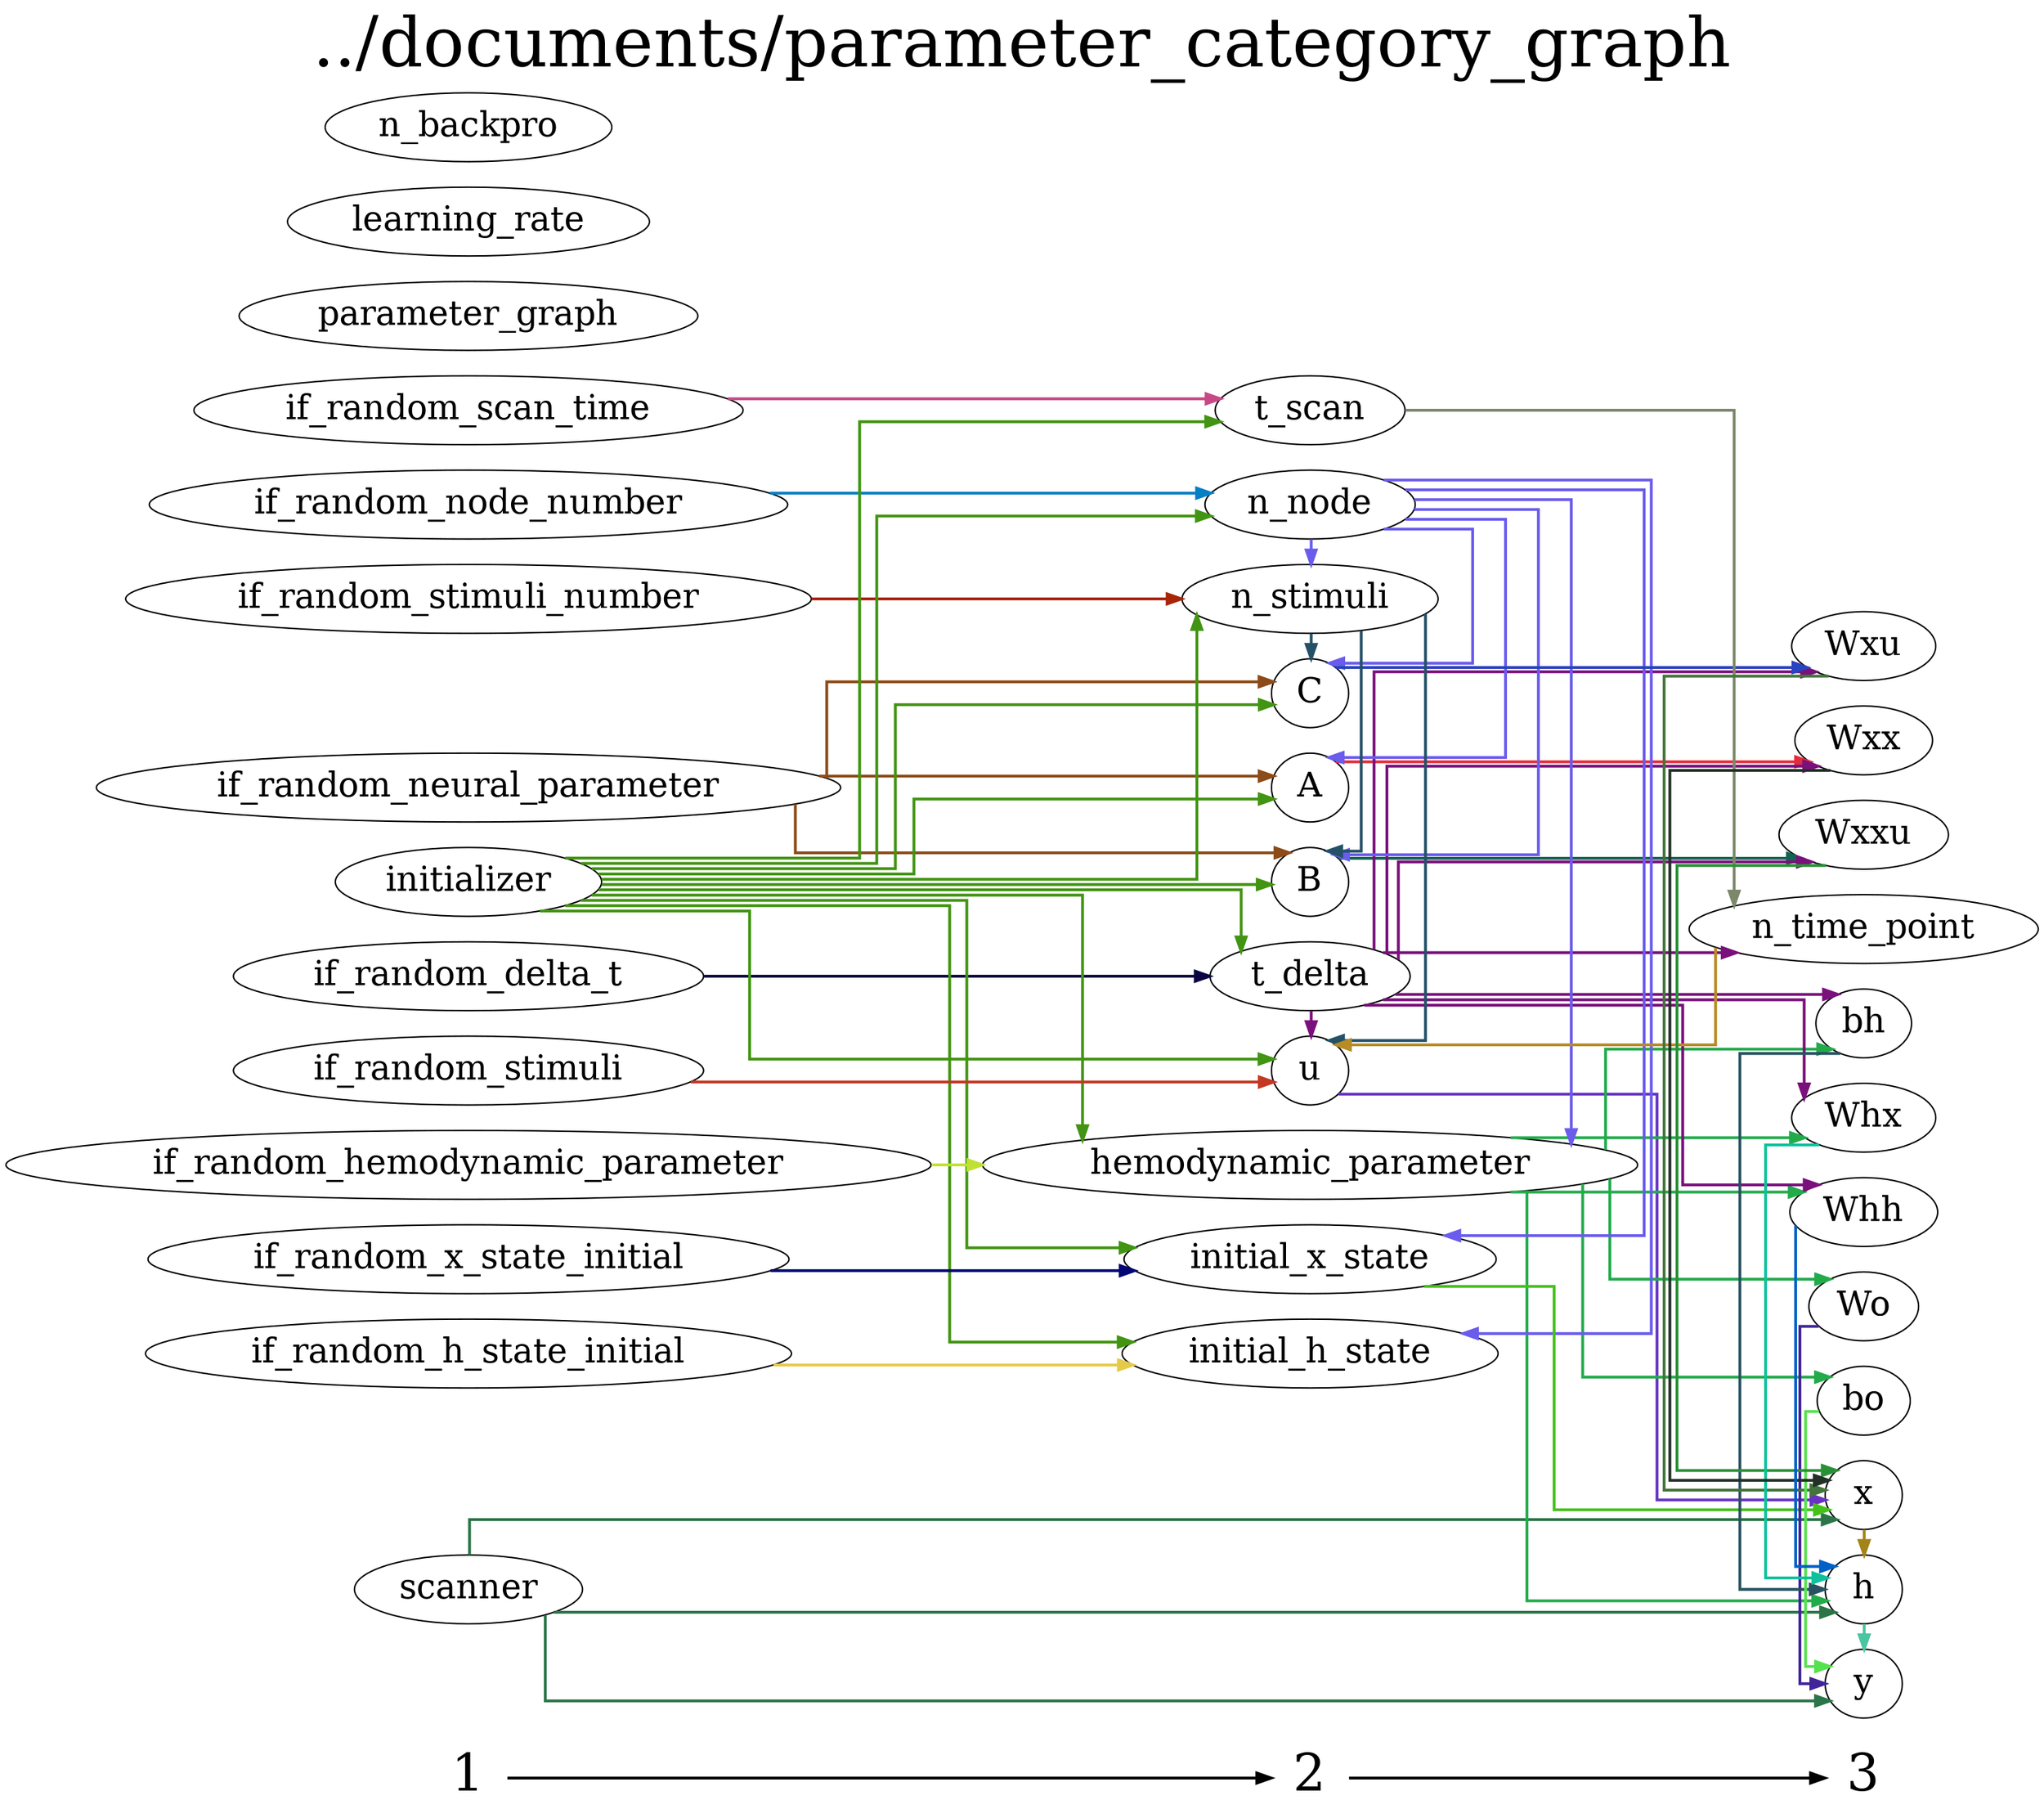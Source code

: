 digraph G {
          splines=ortho;
          fontsize = 48;
          rankdir = "LR";
          node[fontsize=24];
          edge[penwidth=2];
          {
          node [shape=plaintext fontsize=36];
          1 -> 
          2 -> 
          3
          }
          {rank = same;
          1;
          if_random_neural_parameter;
          parameter_graph;
          if_random_scan_time;
          if_random_delta_t;
          if_random_node_number;
          if_random_h_state_initial;
          if_random_stimuli_number;
          learning_rate;
          scanner;
          n_backpro;
          initializer;
          if_random_hemodynamic_parameter;
          if_random_x_state_initial;
          if_random_stimuli;
          }
          {rank = same;
          2;
          A;
          u;
          B;
          hemodynamic_parameter;
          t_delta;
          n_node;
          C;
          t_scan;
          initial_x_state;
          n_stimuli;
          initial_h_state;
          }
          {rank = same;
          3;
          n_time_point;
          x;
          Wo;
          bh;
          Wxu;
          bo;
          h;
          y;
          Wxxu;
          Whx;
          Wxx;
          Whh;
          }
          if_random_neural_parameter -> B [color="#8C4B18"];
          if_random_neural_parameter -> A [color="#8C4B18"];
          if_random_neural_parameter -> C [color="#8C4B18"];
          B -> Wxxu [color="#126352"];
          if_random_scan_time -> t_scan [color="#C84885"];
          n_time_point -> u [color="#B78B25"];
          Wxxu -> x [color="#2A9037"];
          x -> h [color="#A48418"];
          initial_h_state ;
          u -> x [color="#6932C5"];
          Wo -> y [color="#41249A"];
          hemodynamic_parameter -> bo [color="#22AB4B"];
          hemodynamic_parameter -> Wo [color="#22AB4B"];
          hemodynamic_parameter -> bh [color="#22AB4B"];
          hemodynamic_parameter -> Whx [color="#22AB4B"];
          hemodynamic_parameter -> Whh [color="#22AB4B"];
          hemodynamic_parameter -> h [color="#22AB4B"];
          if_random_delta_t -> t_delta [color="#0A0543"];
          bh -> h [color="#295261"];
          C -> Wxu [color="#2A43BE"];
          h -> y [color="#4BC5A1"];
          Wxu -> x [color="#43743B"];
          bo -> y [color="#56E14E"];
          if_random_stimuli -> u [color="#C23824"];
          n_node -> B [color="#6A5CEC"];
          n_node -> hemodynamic_parameter [color="#6A5CEC"];
          n_node -> n_stimuli [color="#6A5CEC"];
          n_node -> A [color="#6A5CEC"];
          n_node -> C [color="#6A5CEC"];
          n_node -> initial_x_state [color="#6A5CEC"];
          n_node -> initial_h_state [color="#6A5CEC"];
          if_random_stimuli_number -> n_stimuli [color="#A82507"];
          if_random_node_number -> n_node [color="#0480C3"];
          learning_rate ;
          t_scan -> n_time_point [color="#7C886A"];
          if_random_h_state_initial -> initial_h_state [color="#E5CA4A"];
          Whx -> h [color="#0EC09C"];
          y ;
          parameter_graph ;
          n_backpro ;
          initializer -> u [color="#429413"];
          initializer -> B [color="#429413"];
          initializer -> hemodynamic_parameter [color="#429413"];
          initializer -> t_delta [color="#429413"];
          initializer -> n_stimuli [color="#429413"];
          initializer -> A [color="#429413"];
          initializer -> C [color="#429413"];
          initializer -> n_node [color="#429413"];
          initializer -> t_scan [color="#429413"];
          initializer -> initial_x_state [color="#429413"];
          initializer -> initial_h_state [color="#429413"];
          if_random_hemodynamic_parameter -> hemodynamic_parameter [color="#C0E133"];
          initial_x_state -> x [color="#45C11C"];
          A -> Wxx [color="#E32C3A"];
          if_random_x_state_initial -> initial_x_state [color="#010775"];
          t_delta -> u [color="#7A107C"];
          t_delta -> bh [color="#7A107C"];
          t_delta -> Wxx [color="#7A107C"];
          t_delta -> Whx [color="#7A107C"];
          t_delta -> Whh [color="#7A107C"];
          t_delta -> n_time_point [color="#7A107C"];
          t_delta -> Wxu [color="#7A107C"];
          t_delta -> Wxxu [color="#7A107C"];
          scanner -> x [color="#2B7548"];
          scanner -> h [color="#2B7548"];
          scanner -> y [color="#2B7548"];
          Wxx -> x [color="#233026"];
          Whh -> h [color="#0161C6"];
          n_stimuli -> u [color="#245168"];
          n_stimuli -> B [color="#245168"];
          n_stimuli -> C [color="#245168"];
          labelloc = "t";
          label = "../documents/parameter_category_graph";
}